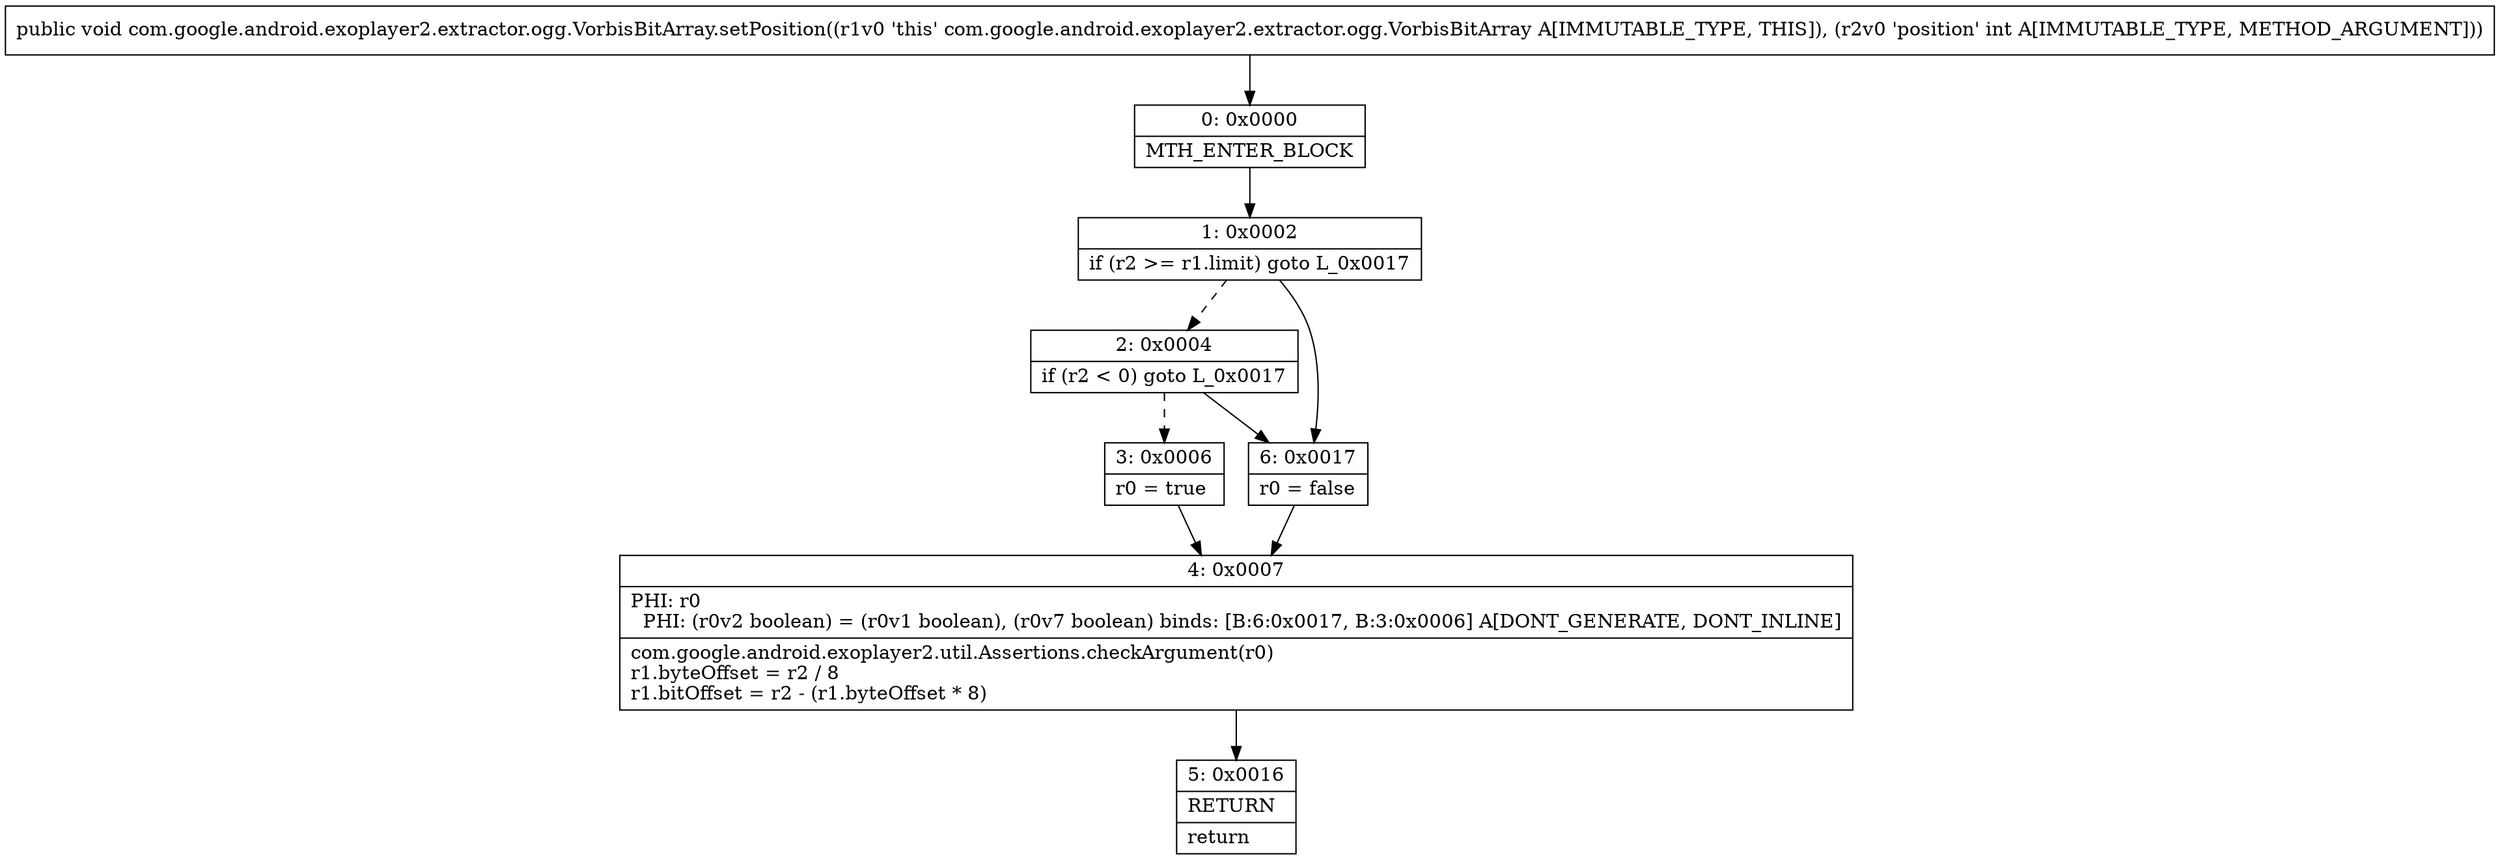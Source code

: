 digraph "CFG forcom.google.android.exoplayer2.extractor.ogg.VorbisBitArray.setPosition(I)V" {
Node_0 [shape=record,label="{0\:\ 0x0000|MTH_ENTER_BLOCK\l}"];
Node_1 [shape=record,label="{1\:\ 0x0002|if (r2 \>= r1.limit) goto L_0x0017\l}"];
Node_2 [shape=record,label="{2\:\ 0x0004|if (r2 \< 0) goto L_0x0017\l}"];
Node_3 [shape=record,label="{3\:\ 0x0006|r0 = true\l}"];
Node_4 [shape=record,label="{4\:\ 0x0007|PHI: r0 \l  PHI: (r0v2 boolean) = (r0v1 boolean), (r0v7 boolean) binds: [B:6:0x0017, B:3:0x0006] A[DONT_GENERATE, DONT_INLINE]\l|com.google.android.exoplayer2.util.Assertions.checkArgument(r0)\lr1.byteOffset = r2 \/ 8\lr1.bitOffset = r2 \- (r1.byteOffset * 8)\l}"];
Node_5 [shape=record,label="{5\:\ 0x0016|RETURN\l|return\l}"];
Node_6 [shape=record,label="{6\:\ 0x0017|r0 = false\l}"];
MethodNode[shape=record,label="{public void com.google.android.exoplayer2.extractor.ogg.VorbisBitArray.setPosition((r1v0 'this' com.google.android.exoplayer2.extractor.ogg.VorbisBitArray A[IMMUTABLE_TYPE, THIS]), (r2v0 'position' int A[IMMUTABLE_TYPE, METHOD_ARGUMENT])) }"];
MethodNode -> Node_0;
Node_0 -> Node_1;
Node_1 -> Node_2[style=dashed];
Node_1 -> Node_6;
Node_2 -> Node_3[style=dashed];
Node_2 -> Node_6;
Node_3 -> Node_4;
Node_4 -> Node_5;
Node_6 -> Node_4;
}

